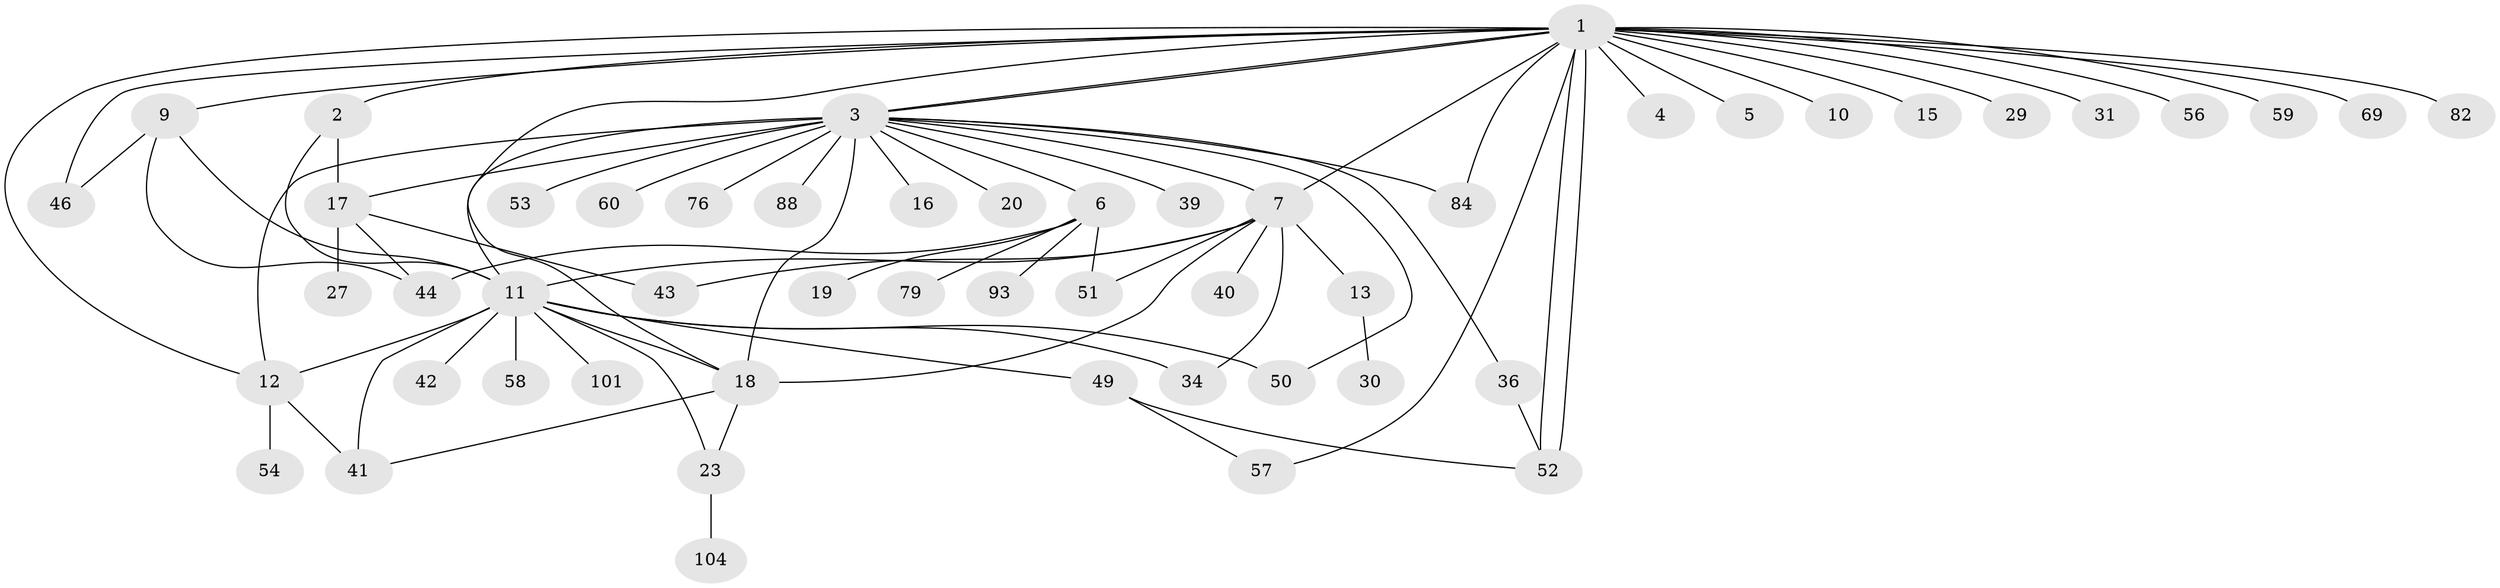 // original degree distribution, {22: 0.009615384615384616, 3: 0.125, 23: 0.009615384615384616, 1: 0.4519230769230769, 6: 0.057692307692307696, 8: 0.019230769230769232, 5: 0.019230769230769232, 2: 0.27884615384615385, 9: 0.009615384615384616, 4: 0.019230769230769232}
// Generated by graph-tools (version 1.1) at 2025/14/03/09/25 04:14:40]
// undirected, 52 vertices, 77 edges
graph export_dot {
graph [start="1"]
  node [color=gray90,style=filled];
  1;
  2;
  3;
  4;
  5;
  6 [super="+47+28+95"];
  7 [super="+45+8"];
  9 [super="+14"];
  10;
  11 [super="+22+21+78"];
  12 [super="+62+35+81"];
  13;
  15 [super="+80"];
  16;
  17 [super="+26+48"];
  18 [super="+91+92+96+83+37+55"];
  19;
  20;
  23;
  27;
  29;
  30;
  31;
  34;
  36;
  39;
  40;
  41 [super="+85+66"];
  42;
  43;
  44;
  46 [super="+67"];
  49 [super="+87+90"];
  50;
  51;
  52 [super="+103+72+75+61"];
  53;
  54;
  56;
  57 [super="+99"];
  58;
  59;
  60;
  69 [super="+97+89"];
  76;
  79;
  82;
  84 [super="+86"];
  88;
  93;
  101;
  104;
  1 -- 2;
  1 -- 3;
  1 -- 3;
  1 -- 4;
  1 -- 5;
  1 -- 9;
  1 -- 10;
  1 -- 12;
  1 -- 15;
  1 -- 18;
  1 -- 29;
  1 -- 31;
  1 -- 46;
  1 -- 52;
  1 -- 52;
  1 -- 56;
  1 -- 59;
  1 -- 69;
  1 -- 82;
  1 -- 84;
  1 -- 57;
  1 -- 7;
  2 -- 17;
  2 -- 11;
  3 -- 6;
  3 -- 7 [weight=2];
  3 -- 11 [weight=3];
  3 -- 16;
  3 -- 18 [weight=2];
  3 -- 20;
  3 -- 36;
  3 -- 39;
  3 -- 50;
  3 -- 53;
  3 -- 60;
  3 -- 76;
  3 -- 84;
  3 -- 88;
  3 -- 12 [weight=2];
  3 -- 17;
  6 -- 19;
  6 -- 51;
  6 -- 44;
  6 -- 93;
  6 -- 79;
  7 -- 40;
  7 -- 43;
  7 -- 51;
  7 -- 18;
  7 -- 34;
  7 -- 11;
  7 -- 13;
  9 -- 11;
  9 -- 44;
  9 -- 46;
  11 -- 34;
  11 -- 49;
  11 -- 50;
  11 -- 101;
  11 -- 41;
  11 -- 42;
  11 -- 58;
  11 -- 23;
  11 -- 12;
  11 -- 18;
  12 -- 54;
  12 -- 41;
  13 -- 30;
  17 -- 27;
  17 -- 43;
  17 -- 44;
  18 -- 23;
  18 -- 41;
  23 -- 104;
  36 -- 52;
  49 -- 57;
  49 -- 52;
}
